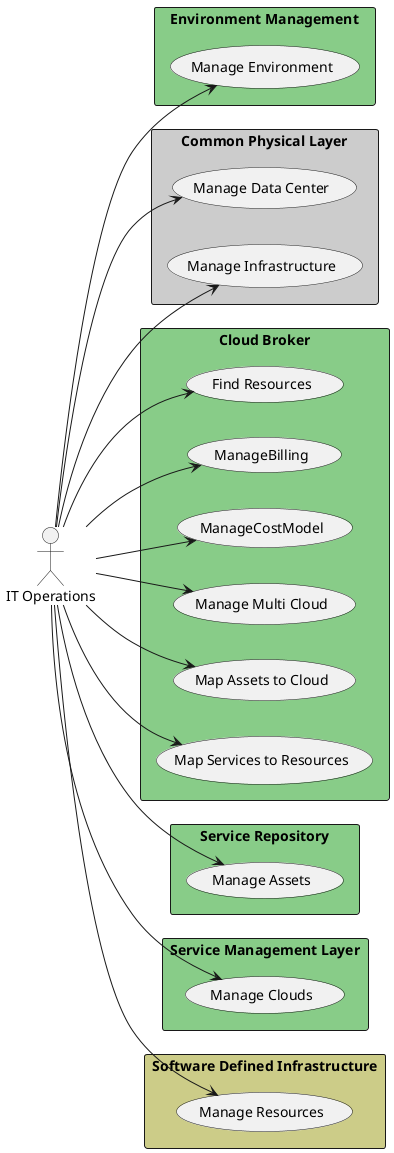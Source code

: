 @startuml

left to right direction


Actor "IT Operations" as ITOperations


rectangle "Environment Management" as em #88cc88 {
        usecase "Manage Environment" as ManageEnvironment
    ITOperations --> ManageEnvironment

}

rectangle "Common Physical Layer" as cpl #cccccc {
        usecase "Manage Data Center" as ManageDataCenter
    ITOperations --> ManageDataCenter
    usecase "Manage Infrastructure" as ManageInfrastructure
    ITOperations --> ManageInfrastructure

}

rectangle "Cloud Broker" as cb #88cc88 {
        usecase "Find Resources" as FindResources
    ITOperations --> FindResources
    usecase "ManageBilling" as ManageBilling
    ITOperations --> ManageBilling
    usecase "ManageCostModel" as ManageCostModel
    ITOperations --> ManageCostModel
    usecase "Manage Multi Cloud" as ManageMultiCloud
    ITOperations --> ManageMultiCloud
    usecase "Map Assets to Cloud" as MapAssetstoCloud
    ITOperations --> MapAssetstoCloud
    usecase "Map Services to Resources" as MapServicestoResources
    ITOperations --> MapServicestoResources

}

rectangle "Service Repository" as sr #88cc88 {
        usecase "Manage Assets" as ManageAssets
    ITOperations --> ManageAssets

}

rectangle "Service Management Layer" as sml #88cc88 {
        usecase "Manage Clouds" as ManageClouds
    ITOperations --> ManageClouds

}

rectangle "Software Defined Infrastructure" as sdi #cccc88 {
        usecase "Manage Resources" as ManageResources
    ITOperations --> ManageResources

}


@enduml
